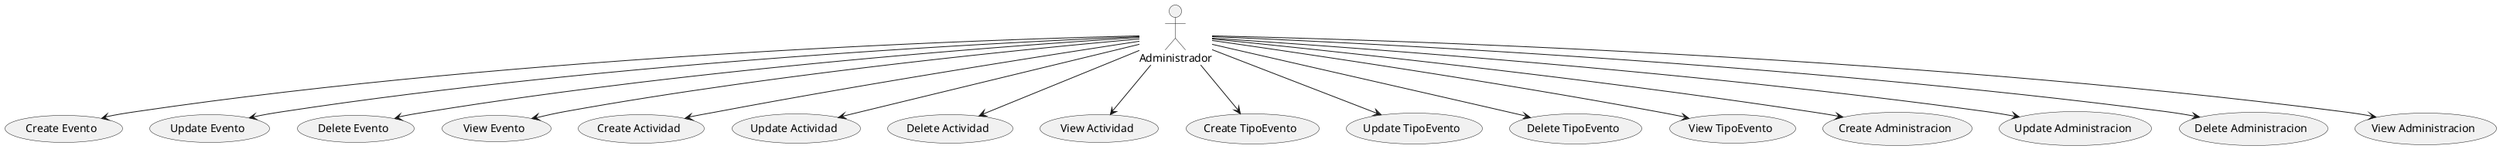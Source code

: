 @startuml
actor Administrador

usecase "Create Evento" as UC1
usecase "Update Evento" as UC2
usecase "Delete Evento" as UC3
usecase "View Evento" as UC4
usecase "Create Actividad" as UC5
usecase "Update Actividad" as UC6
usecase "Delete Actividad" as UC7
usecase "View Actividad" as UC8
usecase "Create TipoEvento" as UC9
usecase "Update TipoEvento" as UC10
usecase "Delete TipoEvento" as UC11
usecase "View TipoEvento" as UC12
usecase "Create Administracion" as UC13
usecase "Update Administracion" as UC14
usecase "Delete Administracion" as UC15
usecase "View Administracion" as UC16

Administrador --> UC1
Administrador --> UC2
Administrador --> UC3
Administrador --> UC4
Administrador --> UC5
Administrador --> UC6
Administrador --> UC7
Administrador --> UC8
Administrador --> UC9
Administrador --> UC10
Administrador --> UC11
Administrador --> UC12
Administrador --> UC13
Administrador --> UC14
Administrador --> UC15
Administrador --> UC16
@enduml